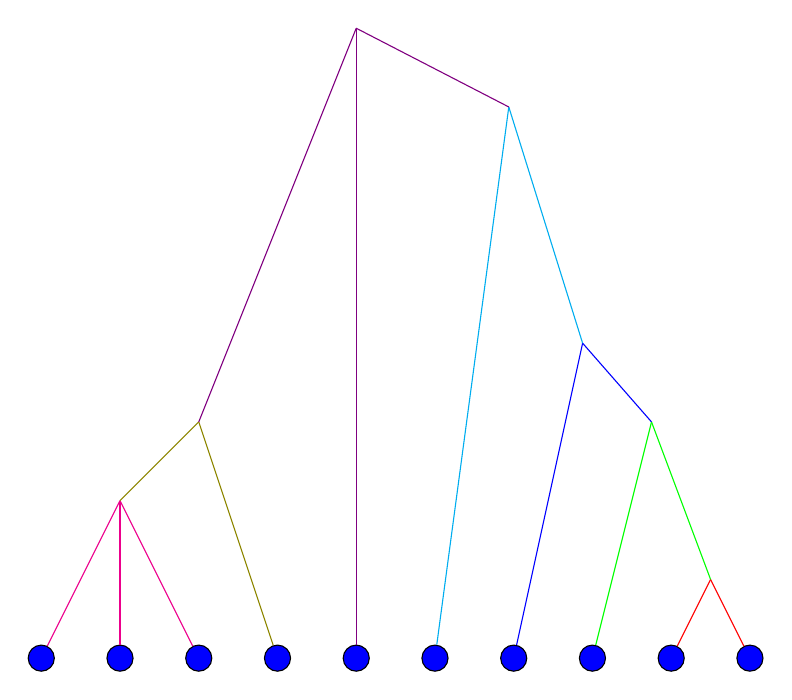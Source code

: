 \begin{tikzpicture}
  \node (A) at (0,0) [draw,shape=circle,fill=blue] {};
  \node (B) at (1,0) [draw,shape=circle,fill=blue] {};
  \node (C) at (2,0) [draw,shape=circle,fill=blue] {};
  \node (D) at (3,0) [draw,shape=circle,fill=blue] {};
  \node (E) at (4,0) [draw,shape=circle,fill=blue] {};
  \node (F) at (5,0) [draw,shape=circle,fill=blue] {};
  \node (G) at (6,0) [draw,shape=circle,fill=blue] {};
  \node (H) at (7,0) [draw,shape=circle,fill=blue] {};
  \node (I) at (8,0) [draw,shape=circle,fill=blue] {};
  \node (J) at (9,0) [draw,shape=circle,fill=blue] {};

  \coordinate (ABC) at (B |- 0,2);
  \draw[magenta,-] (A) -- (ABC);
  \draw[magenta,-] (B) -- (ABC);
  \draw[magenta,-] (C) -- (ABC);

  \path let \p1=(I), \p2=(J) in coordinate (IJ) at (0.5*\x1 + 0.5*\x2,1);
  \draw[red,-] (I) -- (IJ);
  \draw[red,-] (J) -- (IJ);

  \path let \p1=(ABC), \p2=(D) in coordinate (AD) at (0.5*\x1 + 0.5*\x2,3);
  \draw[olive,-] (ABC) -- (AD);
  \draw[olive,-] (D) -- (AD);

  \path let \p1=(IJ), \p2=(H) in coordinate (HI) at (0.5*\x1 + 0.5*\x2,3);
  \draw[green,-] (IJ) -- (HI);
  \draw[green,-] (H) -- (HI);

  \path let \p1=(HI), \p2=(G) in coordinate (GH) at (0.5*\x1 + 0.5*\x2,4);
  \draw[blue,-] (HI) -- (GH);
  \draw[blue,-] (G) -- (GH);

  \path let \p1=(GH), \p2=(F) in coordinate (FG) at (0.5*\x1 + 0.5*\x2,7);
  \draw[cyan,-] (GH) -- (FG);
  \draw[cyan,-] (F) -- (FG);

  \coordinate (DEF) at (E |- 0,8);
  \draw[violet,-] (AD) -- (DEF);
  \draw[violet,-] (E) -- (DEF);
  \draw[violet,-] (FG) -- (DEF);
\end{tikzpicture}
